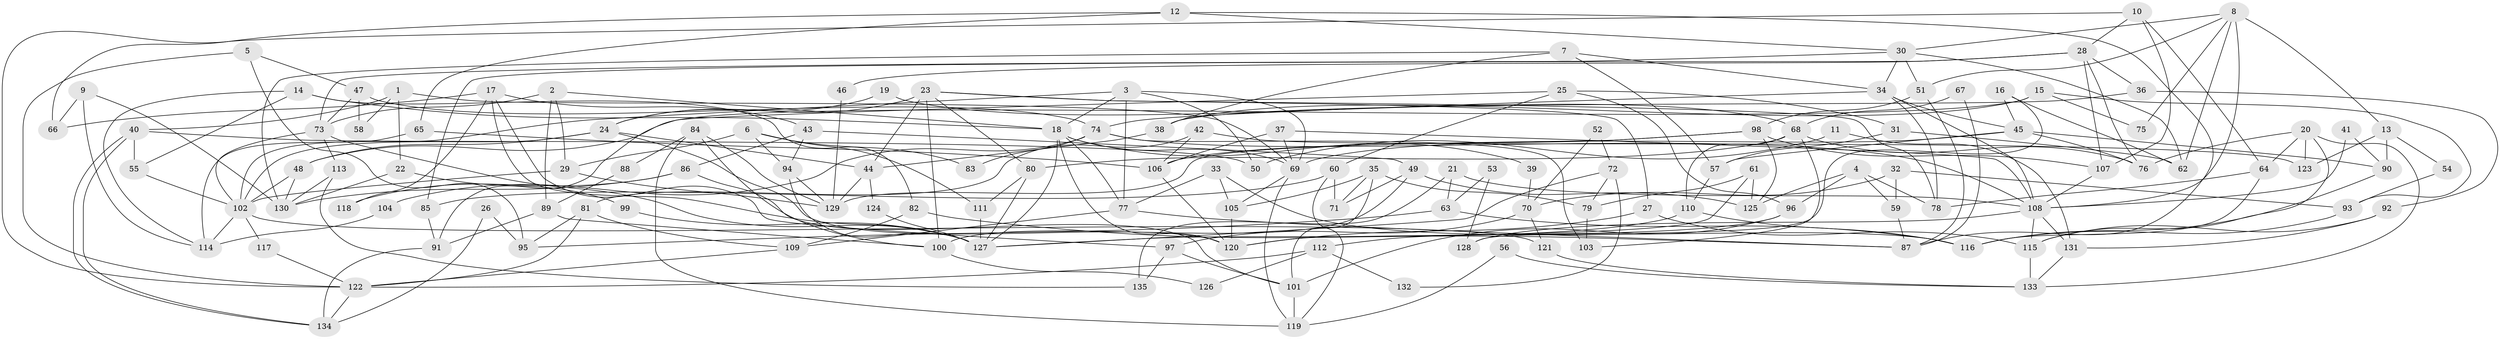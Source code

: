 // Generated by graph-tools (version 1.1) at 2025/14/03/09/25 04:14:59]
// undirected, 135 vertices, 270 edges
graph export_dot {
graph [start="1"]
  node [color=gray90,style=filled];
  1;
  2;
  3;
  4;
  5;
  6;
  7;
  8;
  9;
  10;
  11;
  12;
  13;
  14;
  15;
  16;
  17;
  18;
  19;
  20;
  21;
  22;
  23;
  24;
  25;
  26;
  27;
  28;
  29;
  30;
  31;
  32;
  33;
  34;
  35;
  36;
  37;
  38;
  39;
  40;
  41;
  42;
  43;
  44;
  45;
  46;
  47;
  48;
  49;
  50;
  51;
  52;
  53;
  54;
  55;
  56;
  57;
  58;
  59;
  60;
  61;
  62;
  63;
  64;
  65;
  66;
  67;
  68;
  69;
  70;
  71;
  72;
  73;
  74;
  75;
  76;
  77;
  78;
  79;
  80;
  81;
  82;
  83;
  84;
  85;
  86;
  87;
  88;
  89;
  90;
  91;
  92;
  93;
  94;
  95;
  96;
  97;
  98;
  99;
  100;
  101;
  102;
  103;
  104;
  105;
  106;
  107;
  108;
  109;
  110;
  111;
  112;
  113;
  114;
  115;
  116;
  117;
  118;
  119;
  120;
  121;
  122;
  123;
  124;
  125;
  126;
  127;
  128;
  129;
  130;
  131;
  132;
  133;
  134;
  135;
  1 -- 40;
  1 -- 69;
  1 -- 22;
  1 -- 58;
  2 -- 73;
  2 -- 18;
  2 -- 29;
  2 -- 89;
  3 -- 102;
  3 -- 69;
  3 -- 18;
  3 -- 50;
  3 -- 77;
  4 -- 125;
  4 -- 78;
  4 -- 59;
  4 -- 96;
  5 -- 122;
  5 -- 95;
  5 -- 47;
  6 -- 29;
  6 -- 111;
  6 -- 83;
  6 -- 94;
  7 -- 57;
  7 -- 34;
  7 -- 38;
  7 -- 130;
  8 -- 51;
  8 -- 30;
  8 -- 13;
  8 -- 62;
  8 -- 75;
  8 -- 108;
  9 -- 66;
  9 -- 114;
  9 -- 130;
  10 -- 64;
  10 -- 107;
  10 -- 28;
  10 -- 122;
  11 -- 50;
  11 -- 131;
  12 -- 65;
  12 -- 30;
  12 -- 66;
  12 -- 87;
  13 -- 123;
  13 -- 54;
  13 -- 90;
  14 -- 18;
  14 -- 82;
  14 -- 55;
  14 -- 114;
  15 -- 48;
  15 -- 38;
  15 -- 75;
  15 -- 93;
  16 -- 62;
  16 -- 45;
  16 -- 128;
  17 -- 127;
  17 -- 43;
  17 -- 66;
  17 -- 97;
  17 -- 118;
  18 -- 77;
  18 -- 39;
  18 -- 69;
  18 -- 120;
  18 -- 127;
  19 -- 68;
  19 -- 24;
  20 -- 76;
  20 -- 115;
  20 -- 64;
  20 -- 123;
  20 -- 133;
  21 -- 108;
  21 -- 135;
  21 -- 63;
  22 -- 130;
  22 -- 99;
  23 -- 27;
  23 -- 24;
  23 -- 44;
  23 -- 78;
  23 -- 80;
  23 -- 100;
  24 -- 120;
  24 -- 48;
  24 -- 44;
  24 -- 102;
  25 -- 31;
  25 -- 60;
  25 -- 91;
  25 -- 96;
  26 -- 95;
  26 -- 134;
  27 -- 115;
  27 -- 120;
  28 -- 76;
  28 -- 36;
  28 -- 46;
  28 -- 85;
  28 -- 107;
  29 -- 129;
  29 -- 102;
  30 -- 34;
  30 -- 73;
  30 -- 51;
  30 -- 62;
  31 -- 57;
  31 -- 62;
  32 -- 93;
  32 -- 59;
  32 -- 70;
  33 -- 105;
  33 -- 77;
  33 -- 116;
  34 -- 78;
  34 -- 108;
  34 -- 45;
  34 -- 74;
  35 -- 105;
  35 -- 101;
  35 -- 71;
  35 -- 79;
  36 -- 38;
  36 -- 92;
  37 -- 108;
  37 -- 106;
  37 -- 69;
  38 -- 44;
  39 -- 70;
  40 -- 134;
  40 -- 134;
  40 -- 55;
  40 -- 50;
  41 -- 108;
  41 -- 90;
  42 -- 81;
  42 -- 106;
  42 -- 123;
  43 -- 86;
  43 -- 49;
  43 -- 94;
  44 -- 124;
  44 -- 129;
  45 -- 69;
  45 -- 57;
  45 -- 76;
  45 -- 90;
  46 -- 129;
  47 -- 73;
  47 -- 58;
  47 -- 74;
  48 -- 102;
  48 -- 130;
  49 -- 71;
  49 -- 100;
  49 -- 125;
  51 -- 98;
  51 -- 87;
  52 -- 70;
  52 -- 72;
  53 -- 63;
  53 -- 128;
  54 -- 93;
  55 -- 102;
  56 -- 119;
  56 -- 133;
  57 -- 110;
  59 -- 87;
  60 -- 85;
  60 -- 119;
  60 -- 71;
  61 -- 79;
  61 -- 125;
  61 -- 120;
  63 -- 116;
  63 -- 95;
  64 -- 116;
  64 -- 78;
  65 -- 114;
  65 -- 106;
  67 -- 68;
  67 -- 87;
  68 -- 80;
  68 -- 110;
  68 -- 76;
  68 -- 103;
  69 -- 105;
  69 -- 119;
  70 -- 121;
  70 -- 97;
  72 -- 127;
  72 -- 79;
  72 -- 132;
  73 -- 127;
  73 -- 102;
  73 -- 113;
  74 -- 83;
  74 -- 103;
  74 -- 104;
  74 -- 108;
  77 -- 87;
  77 -- 109;
  79 -- 103;
  80 -- 127;
  80 -- 111;
  81 -- 109;
  81 -- 122;
  81 -- 95;
  82 -- 109;
  82 -- 87;
  84 -- 129;
  84 -- 119;
  84 -- 88;
  84 -- 100;
  85 -- 91;
  86 -- 101;
  86 -- 130;
  86 -- 118;
  88 -- 89;
  89 -- 100;
  89 -- 91;
  90 -- 116;
  91 -- 134;
  92 -- 115;
  92 -- 131;
  93 -- 116;
  94 -- 127;
  94 -- 129;
  96 -- 101;
  96 -- 112;
  97 -- 101;
  97 -- 135;
  98 -- 107;
  98 -- 129;
  98 -- 106;
  98 -- 125;
  99 -- 127;
  100 -- 126;
  101 -- 119;
  102 -- 114;
  102 -- 117;
  102 -- 121;
  104 -- 114;
  105 -- 120;
  106 -- 120;
  107 -- 108;
  108 -- 115;
  108 -- 128;
  108 -- 131;
  109 -- 122;
  110 -- 116;
  110 -- 127;
  111 -- 127;
  112 -- 122;
  112 -- 126;
  112 -- 132;
  113 -- 130;
  113 -- 135;
  115 -- 133;
  117 -- 122;
  121 -- 133;
  122 -- 134;
  124 -- 127;
  131 -- 133;
}
